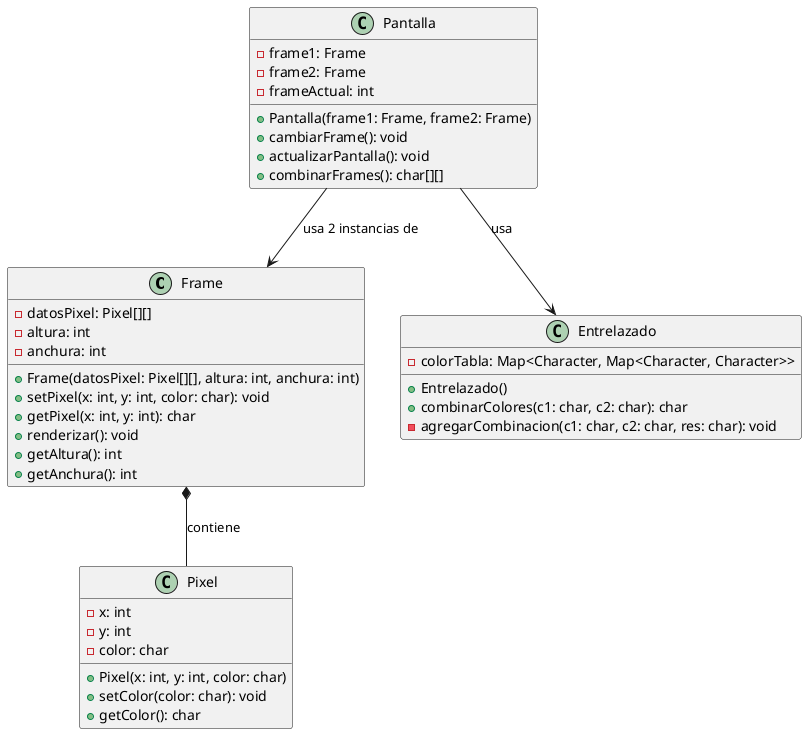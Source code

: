 @startuml examenFinal

class Frame {
    - datosPixel: Pixel[][]
    - altura: int
    - anchura: int
    + Frame(datosPixel: Pixel[][], altura: int, anchura: int)
    + setPixel(x: int, y: int, color: char): void
    + getPixel(x: int, y: int): char
    + renderizar(): void
    + getAltura(): int
    + getAnchura(): int
}

class Pixel {
    - x: int
    - y: int
    - color: char
    + Pixel(x: int, y: int, color: char)
    + setColor(color: char): void
    + getColor(): char
}

class Entrelazado {
    - colorTabla: Map<Character, Map<Character, Character>>
    + Entrelazado()
    + combinarColores(c1: char, c2: char): char
    - agregarCombinacion(c1: char, c2: char, res: char): void
}

class Pantalla {
    - frame1: Frame
    - frame2: Frame
    - frameActual: int
    + Pantalla(frame1: Frame, frame2: Frame)
    + cambiarFrame(): void
    + actualizarPantalla(): void
    + combinarFrames(): char[][]
}

Frame *-- Pixel : "contiene"
Pantalla --> Frame : "usa 2 instancias de"
Pantalla --> Entrelazado : "usa"

@enduml
